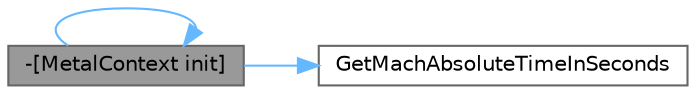 digraph "-[MetalContext init]"
{
 // LATEX_PDF_SIZE
  bgcolor="transparent";
  edge [fontname=Helvetica,fontsize=10,labelfontname=Helvetica,labelfontsize=10];
  node [fontname=Helvetica,fontsize=10,shape=box,height=0.2,width=0.4];
  rankdir="LR";
  Node1 [id="Node000001",label="-[MetalContext init]",height=0.2,width=0.4,color="gray40", fillcolor="grey60", style="filled", fontcolor="black",tooltip=" "];
  Node1 -> Node2 [id="edge1_Node000001_Node000002",color="steelblue1",style="solid",tooltip=" "];
  Node2 [id="Node000002",label="GetMachAbsoluteTimeInSeconds",height=0.2,width=0.4,color="grey40", fillcolor="white", style="filled",URL="$imgui__impl__metal_8mm.html#a3285c5b29c4da72438f5b1a4ad158e37",tooltip=" "];
  Node1 -> Node1 [id="edge2_Node000001_Node000001",color="steelblue1",style="solid",tooltip=" "];
}
